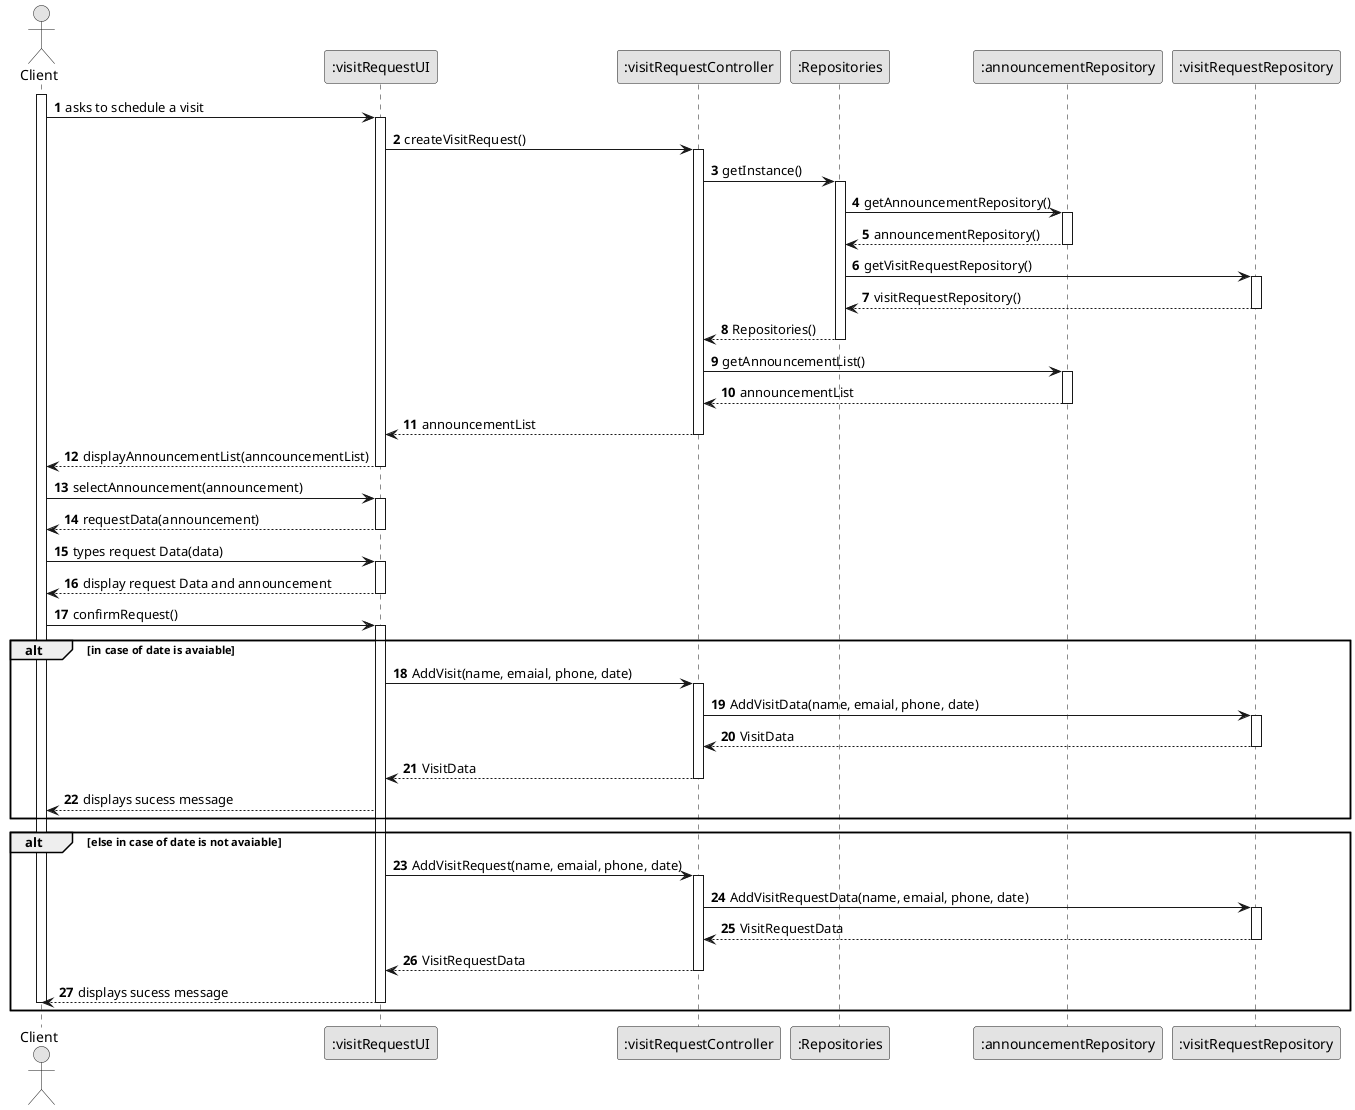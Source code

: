 @startuml
skinparam monochrome true
skinparam packageStyle rectangle
skinparam shadowing false

autonumber

'hide footbox
actor "Client" as user
participant ":visitRequestUI" as visitRequestUI
participant ":visitRequestController" as visitRequestController
participant ":Repositories" as Repositories
participant ":announcementRepository" as announcementRepository
participant ":visitRequestRepository" as visitRequestRepository

activate user
user -> visitRequestUI : asks to schedule a visit

activate visitRequestUI
visitRequestUI -> visitRequestController : createVisitRequest()

activate visitRequestController

visitRequestController -> Repositories : getInstance()
activate Repositories

Repositories -> announcementRepository : getAnnouncementRepository()
activate announcementRepository

announcementRepository --> Repositories : announcementRepository()

deactivate announcementRepository

Repositories -> visitRequestRepository : getVisitRequestRepository()
activate visitRequestRepository

visitRequestRepository --> Repositories : visitRequestRepository()
deactivate visitRequestRepository

Repositories --> visitRequestController : Repositories()

deactivate Repositories
visitRequestController -> announcementRepository : getAnnouncementList()

activate announcementRepository

announcementRepository --> visitRequestController : announcementList

deactivate announcementRepository

visitRequestController --> visitRequestUI : announcementList
deactivate visitRequestController

visitRequestUI --> user : displayAnnouncementList(anncouncementList)

deactivate visitRequestUI

user -> visitRequestUI : selectAnnouncement(announcement)

activate visitRequestUI

visitRequestUI --> user : requestData(announcement)

deactivate visitRequestUI

user -> visitRequestUI : types request Data(data)

activate visitRequestUI

visitRequestUI --> user : display request Data and announcement

deactivate visitRequestUI

user -> visitRequestUI : confirmRequest()

activate visitRequestUI


'IF

alt in case of date is avaiable

    visitRequestUI -> visitRequestController : AddVisit(name, emaial, phone, date)

    activate visitRequestController
    visitRequestController -> visitRequestRepository : AddVisitData(name, emaial, phone, date)
    activate visitRequestRepository

    visitRequestRepository --> visitRequestController : VisitData
    deactivate visitRequestRepository
    visitRequestController --> visitRequestUI : VisitData
    deactivate visitRequestController
    visitRequestUI --> user : displays sucess message

    deactivate visitRequestRepository
end


'ELSE

alt else in case of date is not avaiable

visitRequestUI -> visitRequestController : AddVisitRequest(name, emaial, phone, date)

    activate visitRequestController
    visitRequestController -> visitRequestRepository : AddVisitRequestData(name, emaial, phone, date)
    activate visitRequestRepository

    visitRequestRepository --> visitRequestController : VisitRequestData
    deactivate visitRequestRepository
    visitRequestController --> visitRequestUI : VisitRequestData
    deactivate visitRequestController
    visitRequestUI --> user : displays sucess message

    deactivate visitRequestRepository
    deactivate visitRequestUI
    deactivate user
end

@enduml
